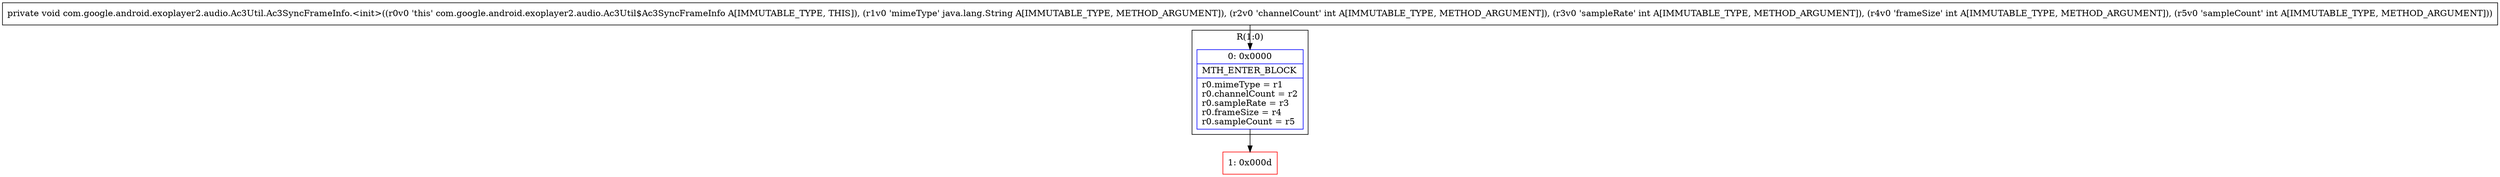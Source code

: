 digraph "CFG forcom.google.android.exoplayer2.audio.Ac3Util.Ac3SyncFrameInfo.\<init\>(Ljava\/lang\/String;IIII)V" {
subgraph cluster_Region_1402227834 {
label = "R(1:0)";
node [shape=record,color=blue];
Node_0 [shape=record,label="{0\:\ 0x0000|MTH_ENTER_BLOCK\l|r0.mimeType = r1\lr0.channelCount = r2\lr0.sampleRate = r3\lr0.frameSize = r4\lr0.sampleCount = r5\l}"];
}
Node_1 [shape=record,color=red,label="{1\:\ 0x000d}"];
MethodNode[shape=record,label="{private void com.google.android.exoplayer2.audio.Ac3Util.Ac3SyncFrameInfo.\<init\>((r0v0 'this' com.google.android.exoplayer2.audio.Ac3Util$Ac3SyncFrameInfo A[IMMUTABLE_TYPE, THIS]), (r1v0 'mimeType' java.lang.String A[IMMUTABLE_TYPE, METHOD_ARGUMENT]), (r2v0 'channelCount' int A[IMMUTABLE_TYPE, METHOD_ARGUMENT]), (r3v0 'sampleRate' int A[IMMUTABLE_TYPE, METHOD_ARGUMENT]), (r4v0 'frameSize' int A[IMMUTABLE_TYPE, METHOD_ARGUMENT]), (r5v0 'sampleCount' int A[IMMUTABLE_TYPE, METHOD_ARGUMENT])) }"];
MethodNode -> Node_0;
Node_0 -> Node_1;
}


